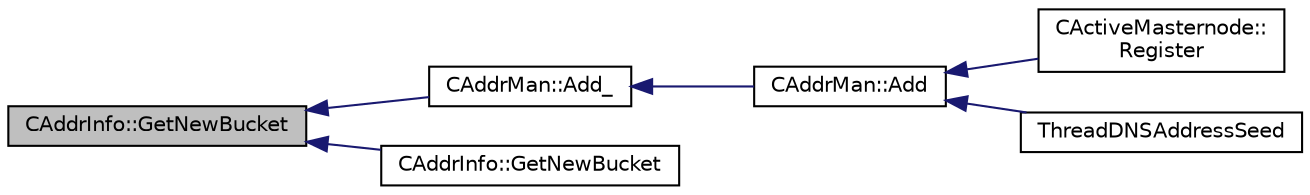 digraph "CAddrInfo::GetNewBucket"
{
  edge [fontname="Helvetica",fontsize="10",labelfontname="Helvetica",labelfontsize="10"];
  node [fontname="Helvetica",fontsize="10",shape=record];
  rankdir="LR";
  Node21 [label="CAddrInfo::GetNewBucket",height=0.2,width=0.4,color="black", fillcolor="grey75", style="filled", fontcolor="black"];
  Node21 -> Node22 [dir="back",color="midnightblue",fontsize="10",style="solid",fontname="Helvetica"];
  Node22 [label="CAddrMan::Add_",height=0.2,width=0.4,color="black", fillcolor="white", style="filled",URL="$class_c_addr_man.html#a9dd6df8b1904548a86054d19d4a90724",tooltip="Add an entry to the \"new\" table. "];
  Node22 -> Node23 [dir="back",color="midnightblue",fontsize="10",style="solid",fontname="Helvetica"];
  Node23 [label="CAddrMan::Add",height=0.2,width=0.4,color="black", fillcolor="white", style="filled",URL="$class_c_addr_man.html#a03fcc7109b5f014760dc50a81f68c5ec",tooltip="Add a single address. "];
  Node23 -> Node24 [dir="back",color="midnightblue",fontsize="10",style="solid",fontname="Helvetica"];
  Node24 [label="CActiveMasternode::\lRegister",height=0.2,width=0.4,color="black", fillcolor="white", style="filled",URL="$class_c_active_masternode.html#a99e26870efec1ea98738cda1a5a85702",tooltip="Register remote Masternode. "];
  Node23 -> Node25 [dir="back",color="midnightblue",fontsize="10",style="solid",fontname="Helvetica"];
  Node25 [label="ThreadDNSAddressSeed",height=0.2,width=0.4,color="black", fillcolor="white", style="filled",URL="$net_8cpp.html#ab2d8883b5524ec7b80d3b9535e73a3ed"];
  Node21 -> Node26 [dir="back",color="midnightblue",fontsize="10",style="solid",fontname="Helvetica"];
  Node26 [label="CAddrInfo::GetNewBucket",height=0.2,width=0.4,color="black", fillcolor="white", style="filled",URL="$class_c_addr_info.html#a04ac79764971242edce1e82aefb2aea0",tooltip="Calculate in which \"new\" bucket this entry belongs, using its default source. "];
}
